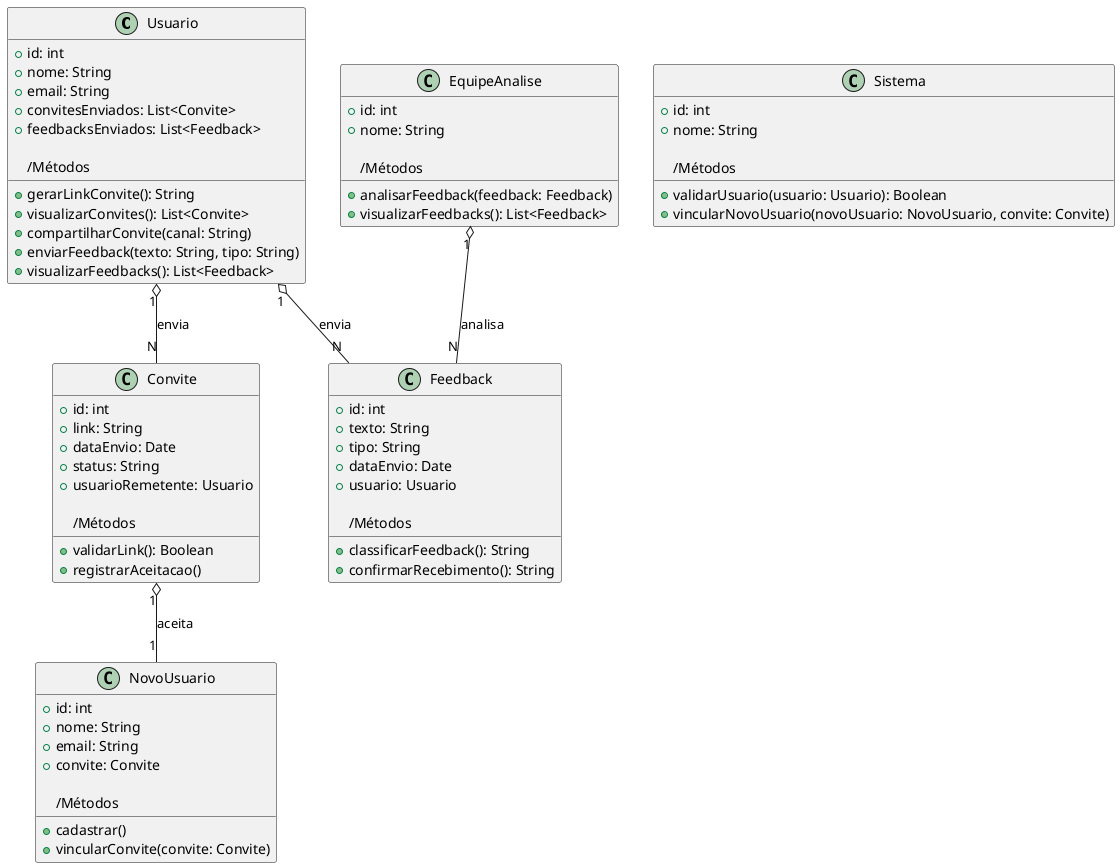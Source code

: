 @startuml eve-IQuirium

class Usuario {
    + id: int
    + nome: String
    + email: String
    + convitesEnviados: List<Convite>
    + feedbacksEnviados: List<Feedback>

    /Métodos
    + gerarLinkConvite(): String
    + visualizarConvites(): List<Convite>
    + compartilharConvite(canal: String)
    + enviarFeedback(texto: String, tipo: String)
    + visualizarFeedbacks(): List<Feedback>
}

class Convite {
    + id: int
    + link: String
    + dataEnvio: Date
    + status: String
    + usuarioRemetente: Usuario

    /Métodos
    + validarLink(): Boolean
    + registrarAceitacao()
}

class NovoUsuario {
    + id: int
    + nome: String
    + email: String
    + convite: Convite

    /Métodos
    + cadastrar()
    + vincularConvite(convite: Convite)
}

class Feedback {
    + id: int
    + texto: String
    + tipo: String
    + dataEnvio: Date
    + usuario: Usuario

    /Métodos
    + classificarFeedback(): String
    + confirmarRecebimento(): String
}

class EquipeAnalise {
    + id: int
    + nome: String

    /Métodos
    + analisarFeedback(feedback: Feedback)
    + visualizarFeedbacks(): List<Feedback>
}

class Sistema {
    + id: int
    + nome: String

    /Métodos
    + validarUsuario(usuario: Usuario): Boolean
    + vincularNovoUsuario(novoUsuario: NovoUsuario, convite: Convite)
}

Usuario "1" o-- "N" Convite : envia
Usuario "1" o-- "N" Feedback : envia
Convite "1" o-- "1" NovoUsuario : aceita
EquipeAnalise "1" o-- "N" Feedback : analisa

@enduml
